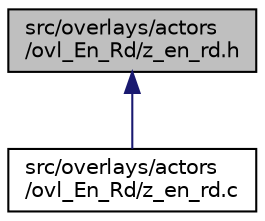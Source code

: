 digraph "src/overlays/actors/ovl_En_Rd/z_en_rd.h"
{
 // LATEX_PDF_SIZE
  edge [fontname="Helvetica",fontsize="10",labelfontname="Helvetica",labelfontsize="10"];
  node [fontname="Helvetica",fontsize="10",shape=record];
  Node1 [label="src/overlays/actors\l/ovl_En_Rd/z_en_rd.h",height=0.2,width=0.4,color="black", fillcolor="grey75", style="filled", fontcolor="black",tooltip=" "];
  Node1 -> Node2 [dir="back",color="midnightblue",fontsize="10",style="solid",fontname="Helvetica"];
  Node2 [label="src/overlays/actors\l/ovl_En_Rd/z_en_rd.c",height=0.2,width=0.4,color="black", fillcolor="white", style="filled",URL="$dd/da3/z__en__rd_8c.html",tooltip=" "];
}
